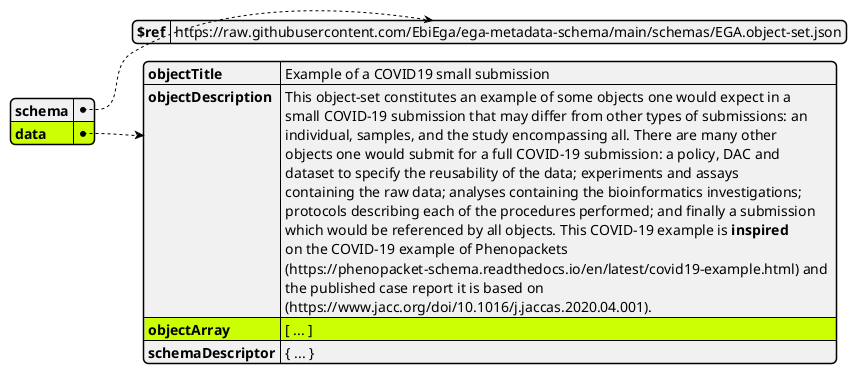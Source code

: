 @startjson
#highlight "data" / "objectArray" / "0" / "minimalPublicAttributes" / "diseases" / "0" / "disease" / "termId"
#highlight "data" / "objectArray" / "0" / "minimalPublicAttributes" / "diseases" / "1" / "disease" / "termId"
#highlight "data" / "objectArray" / "0" / "minimalPublicAttributes" / "diseases" / "2" / "disease" / "termId"
#highlight "data" / "objectArray" / "0" / "minimalPublicAttributes" / "diseases" / "3" / "disease" / "termId"
#highlight "data" / "objectArray" / "0" / "minimalPublicAttributes" / "diseases" / "4" / "disease" / "termId"
#highlight "data" / "objectArray" / "0" / "organismDescriptor" / "organismTaxon" / "termId"
#highlight "data" / "objectArray" / "1" / "organismDescriptor" / "organismTaxon" / "termId"
#highlight "data" / "objectArray" / "1" / "sampleStatus" / "0" / "conditionUnderStudy" / "termId"
#highlight "data" / "objectArray" / "1" / "sampleCollection" / "samplingSite" / "termId"
#highlight "data"
#highlight "data" / "objectArray"
#highlight "data" / "objectArray" / "0"
#highlight "data" / "objectArray" / "0" / "minimalPublicAttributes"
#highlight "data" / "objectArray" / "0" / "minimalPublicAttributes" / "diseases"
#highlight "data" / "objectArray" / "0" / "minimalPublicAttributes" / "diseases" / "0"
#highlight "data" / "objectArray" / "0" / "minimalPublicAttributes" / "diseases" / "0" / "disease"
#highlight "data" / "objectArray" / "0" / "minimalPublicAttributes" / "diseases" / "1"
#highlight "data" / "objectArray" / "0" / "minimalPublicAttributes" / "diseases" / "1" / "disease"
#highlight "data" / "objectArray" / "0" / "minimalPublicAttributes" / "diseases" / "2"
#highlight "data" / "objectArray" / "0" / "minimalPublicAttributes" / "diseases" / "2" / "disease"
#highlight "data" / "objectArray" / "0" / "minimalPublicAttributes" / "diseases" / "3"
#highlight "data" / "objectArray" / "0" / "minimalPublicAttributes" / "diseases" / "3" / "disease"
#highlight "data" / "objectArray" / "0" / "minimalPublicAttributes" / "diseases" / "4"
#highlight "data" / "objectArray" / "0" / "minimalPublicAttributes" / "diseases" / "4" / "disease"
#highlight "data" / "objectArray" / "0" / "organismDescriptor"
#highlight "data" / "objectArray" / "0" / "organismDescriptor" / "organismTaxon"
#highlight "data" / "objectArray" / "1"
#highlight "data" / "objectArray" / "1" / "organismDescriptor"
#highlight "data" / "objectArray" / "1" / "organismDescriptor" / "organismTaxon"
#highlight "data" / "objectArray" / "1" / "sampleStatus"
#highlight "data" / "objectArray" / "1" / "sampleStatus" / "0"
#highlight "data" / "objectArray" / "1" / "sampleStatus" / "0" / "conditionUnderStudy"
#highlight "data" / "objectArray" / "1" / "sampleCollection"
#highlight "data" / "objectArray" / "1" / "sampleCollection" / "samplingSite"

{
    "schema": {
        "$ref": "https://raw.githubusercontent.com/EbiEga/ega-metadata-schema/main/schemas/EGA.object-set.json"
    },
    "data": {
        "objectTitle": "Example of a COVID19 small submission",
        "objectDescription": "This object-set constitutes an example of some objects one would expect in a \\nsmall COVID-19 submission that may differ from other types of submissions: an \\nindividual, samples, and the study encompassing all. There are many other \\nobjects one would submit for a full COVID-19 submission: a policy, DAC and \\ndataset to specify the reusability of the data; experiments and assays \\ncontaining the raw data; analyses containing the bioinformatics investigations; \\nprotocols describing each of the procedures performed; and finally a submission \\nwhich would be referenced by all objects. This COVID-19 example is **inspired** \\non the COVID-19 example of Phenopackets \\n(https://phenopacket-schema.readthedocs.io/en/latest/covid19-example.html) and \\nthe published case report it is based on \\n(https://www.jacc.org/doi/10.1016/j.jaccas.2020.04.001).",
        "objectArray": "[ ... ]",
        "schemaDescriptor": "{ ... }"
    }
}
@endjson